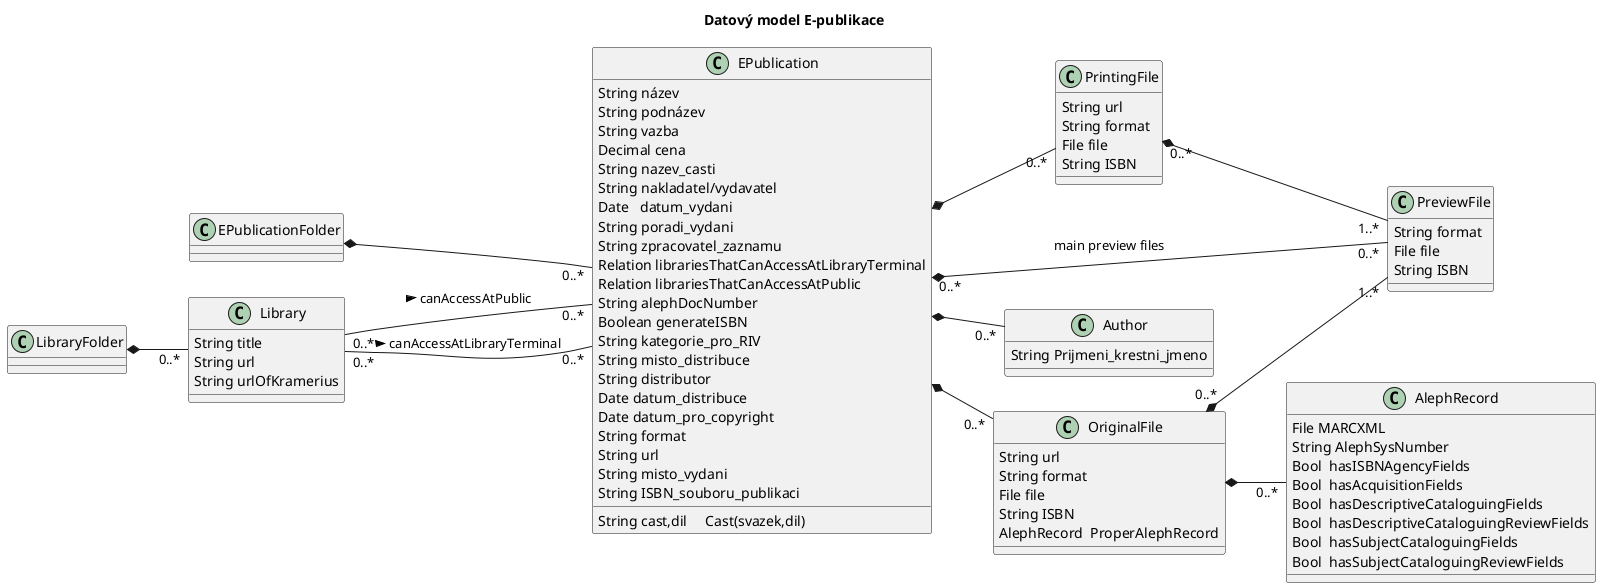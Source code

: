 @startuml
skinparam componentStyle uml2
left to right direction
title Datový model E-publikace

class Library {
      String title
      String url
      String urlOfKramerius
}

class PreviewFile {
      String format
      File file
      String ISBN
}

class OriginalFile {
      String url
      String format
      File file
      String ISBN
      AlephRecord  ProperAlephRecord
}

class AlephRecord {
      File MARCXML
      String AlephSysNumber
      Bool  hasISBNAgencyFields
      Bool  hasAcquisitionFields
      Bool  hasDescriptiveCataloguingFields
      Bool  hasDescriptiveCataloguingReviewFields
      Bool  hasSubjectCataloguingFields
      Bool  hasSubjectCataloguingReviewFields
}

class Author {
      String Prijmeni_krestni_jmeno
}

class PrintingFile {
      String url
      String format
      File file
      String ISBN
}

class EPublication {
      String název  
      String podnázev
      String vazba 
      Decimal cena 
      String cast,dil     Cast(svazek,dil)
      String nazev_casti
      String nakladatel/vydavatel
      Date   datum_vydani
      String poradi_vydani
      String zpracovatel_zaznamu
      Relation librariesThatCanAccessAtLibraryTerminal
      Relation librariesThatCanAccessAtPublic
      String alephDocNumber
      Boolean generateISBN
      String kategorie_pro_RIV
      String misto_distribuce
      String distributor
      Date datum_distribuce
      Date datum_pro_copyright
      String format
      String url
      String misto_vydani
      String ISBN_souboru_publikaci
}

class EPublicationFolder {
}

class LibraryFolder {
}

Library "0..*" -- "0..*" EPublication: canAccessAtLibraryTerminal >
Library "0..*" -- "0..*" EPublication: canAccessAtPublic >
EPublication *-- "0..*" OriginalFile
EPublication *-- "0..*" PrintingFile
EPublication *-- "0..*" Author
EPublication "0..*" *-- "0..*" PreviewFile: main preview files
OriginalFile "0..*" *-- "1..*" PreviewFile
PrintingFile "0..*" *-- "1..*" PreviewFile
EPublicationFolder *-- "0..*" EPublication
LibraryFolder *-- "0..*" Library
OriginalFile *-- "0..*" AlephRecord
@enduml